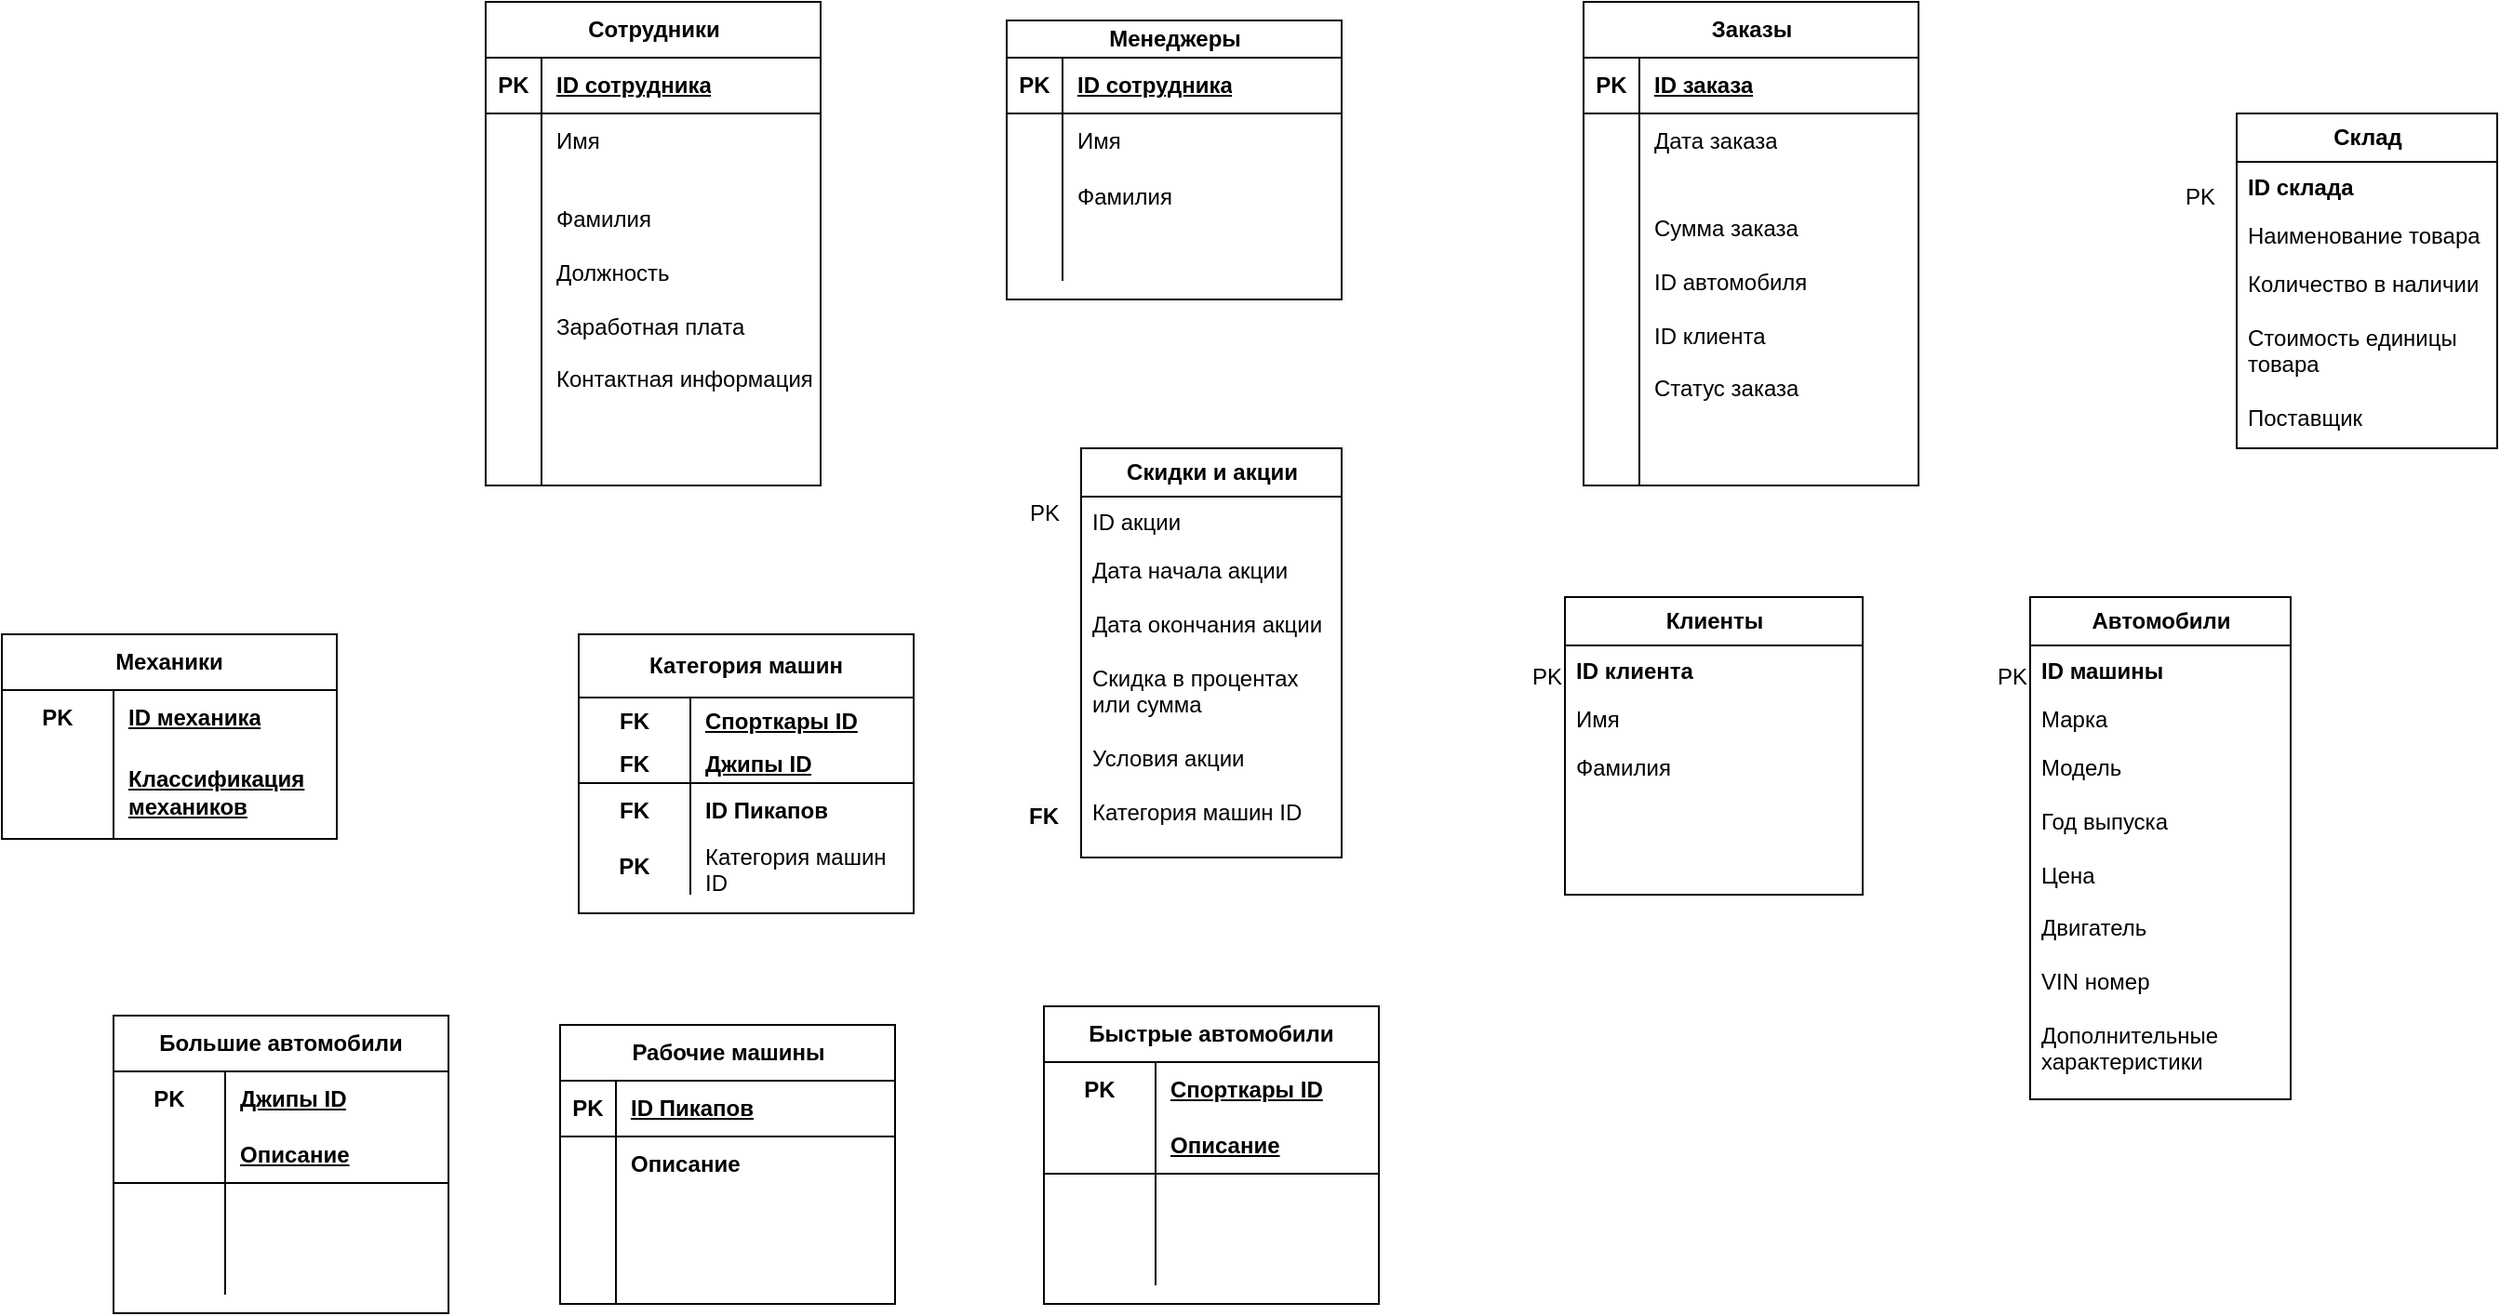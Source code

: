<mxfile version="22.0.4" type="device">
  <diagram id="C5RBs43oDa-KdzZeNtuy" name="Page-1">
    <mxGraphModel dx="1380" dy="-420" grid="1" gridSize="10" guides="1" tooltips="1" connect="1" arrows="1" fold="1" page="1" pageScale="1" pageWidth="827" pageHeight="1169" math="0" shadow="0">
      <root>
        <mxCell id="WIyWlLk6GJQsqaUBKTNV-0" />
        <mxCell id="WIyWlLk6GJQsqaUBKTNV-1" parent="WIyWlLk6GJQsqaUBKTNV-0" />
        <mxCell id="BYSE33wiq7_DRpePhPyT-95" value="&lt;b&gt;Автомобили&lt;/b&gt;" style="swimlane;fontStyle=0;childLayout=stackLayout;horizontal=1;startSize=26;fillColor=none;horizontalStack=0;resizeParent=1;resizeParentMax=0;resizeLast=0;collapsible=1;marginBottom=0;html=1;" parent="WIyWlLk6GJQsqaUBKTNV-1" vertex="1">
          <mxGeometry x="1130" y="1650" width="140" height="270" as="geometry" />
        </mxCell>
        <mxCell id="BYSE33wiq7_DRpePhPyT-96" value="&lt;b&gt;ID машины&lt;/b&gt;" style="text;strokeColor=none;fillColor=none;align=left;verticalAlign=top;spacingLeft=4;spacingRight=4;overflow=hidden;rotatable=0;points=[[0,0.5],[1,0.5]];portConstraint=eastwest;whiteSpace=wrap;html=1;" parent="BYSE33wiq7_DRpePhPyT-95" vertex="1">
          <mxGeometry y="26" width="140" height="26" as="geometry" />
        </mxCell>
        <mxCell id="BYSE33wiq7_DRpePhPyT-97" value="Марка" style="text;strokeColor=none;fillColor=none;align=left;verticalAlign=top;spacingLeft=4;spacingRight=4;overflow=hidden;rotatable=0;points=[[0,0.5],[1,0.5]];portConstraint=eastwest;whiteSpace=wrap;html=1;" parent="BYSE33wiq7_DRpePhPyT-95" vertex="1">
          <mxGeometry y="52" width="140" height="26" as="geometry" />
        </mxCell>
        <mxCell id="BYSE33wiq7_DRpePhPyT-98" value="Модель&lt;br&gt;&lt;br&gt;Год выпуска&lt;br&gt;&lt;br&gt;Цена&lt;br&gt;&lt;br&gt;Двигатель&lt;br&gt;&lt;br&gt;VIN номер&lt;br&gt;&lt;br&gt;Дополнительные характеристики" style="text;strokeColor=none;fillColor=none;align=left;verticalAlign=top;spacingLeft=4;spacingRight=4;overflow=hidden;rotatable=0;points=[[0,0.5],[1,0.5]];portConstraint=eastwest;whiteSpace=wrap;html=1;" parent="BYSE33wiq7_DRpePhPyT-95" vertex="1">
          <mxGeometry y="78" width="140" height="192" as="geometry" />
        </mxCell>
        <mxCell id="BYSE33wiq7_DRpePhPyT-111" value="&lt;b&gt;Клиенты&lt;/b&gt;" style="swimlane;fontStyle=0;childLayout=stackLayout;horizontal=1;startSize=26;fillColor=none;horizontalStack=0;resizeParent=1;resizeParentMax=0;resizeLast=0;collapsible=1;marginBottom=0;html=1;" parent="WIyWlLk6GJQsqaUBKTNV-1" vertex="1">
          <mxGeometry x="880" y="1650" width="160" height="160" as="geometry" />
        </mxCell>
        <mxCell id="BYSE33wiq7_DRpePhPyT-112" value="&lt;b&gt;ID клиента&lt;/b&gt;" style="text;strokeColor=none;fillColor=none;align=left;verticalAlign=top;spacingLeft=4;spacingRight=4;overflow=hidden;rotatable=0;points=[[0,0.5],[1,0.5]];portConstraint=eastwest;whiteSpace=wrap;html=1;" parent="BYSE33wiq7_DRpePhPyT-111" vertex="1">
          <mxGeometry y="26" width="160" height="26" as="geometry" />
        </mxCell>
        <mxCell id="BYSE33wiq7_DRpePhPyT-113" value="Имя" style="text;strokeColor=none;fillColor=none;align=left;verticalAlign=top;spacingLeft=4;spacingRight=4;overflow=hidden;rotatable=0;points=[[0,0.5],[1,0.5]];portConstraint=eastwest;whiteSpace=wrap;html=1;" parent="BYSE33wiq7_DRpePhPyT-111" vertex="1">
          <mxGeometry y="52" width="160" height="26" as="geometry" />
        </mxCell>
        <mxCell id="BYSE33wiq7_DRpePhPyT-114" value="Фамилия&lt;br&gt;&lt;br&gt;&lt;br&gt;&lt;br&gt;" style="text;strokeColor=none;fillColor=none;align=left;verticalAlign=top;spacingLeft=4;spacingRight=4;overflow=hidden;rotatable=0;points=[[0,0.5],[1,0.5]];portConstraint=eastwest;whiteSpace=wrap;html=1;" parent="BYSE33wiq7_DRpePhPyT-111" vertex="1">
          <mxGeometry y="78" width="160" height="82" as="geometry" />
        </mxCell>
        <mxCell id="BYSE33wiq7_DRpePhPyT-124" value="&lt;b&gt;Склад&lt;/b&gt;" style="swimlane;fontStyle=0;childLayout=stackLayout;horizontal=1;startSize=26;fillColor=none;horizontalStack=0;resizeParent=1;resizeParentMax=0;resizeLast=0;collapsible=1;marginBottom=0;html=1;" parent="WIyWlLk6GJQsqaUBKTNV-1" vertex="1">
          <mxGeometry x="1241" y="1390" width="140" height="180" as="geometry" />
        </mxCell>
        <mxCell id="BYSE33wiq7_DRpePhPyT-125" value="&lt;b&gt;ID cклада&lt;/b&gt;" style="text;strokeColor=none;fillColor=none;align=left;verticalAlign=top;spacingLeft=4;spacingRight=4;overflow=hidden;rotatable=0;points=[[0,0.5],[1,0.5]];portConstraint=eastwest;whiteSpace=wrap;html=1;" parent="BYSE33wiq7_DRpePhPyT-124" vertex="1">
          <mxGeometry y="26" width="140" height="26" as="geometry" />
        </mxCell>
        <mxCell id="BYSE33wiq7_DRpePhPyT-126" value="Наименование товара" style="text;strokeColor=none;fillColor=none;align=left;verticalAlign=top;spacingLeft=4;spacingRight=4;overflow=hidden;rotatable=0;points=[[0,0.5],[1,0.5]];portConstraint=eastwest;whiteSpace=wrap;html=1;" parent="BYSE33wiq7_DRpePhPyT-124" vertex="1">
          <mxGeometry y="52" width="140" height="26" as="geometry" />
        </mxCell>
        <mxCell id="BYSE33wiq7_DRpePhPyT-127" value="Количество в наличии&lt;br&gt;&lt;br&gt;Стоимость единицы товара&lt;br&gt;&lt;br&gt;Поставщик" style="text;strokeColor=none;fillColor=none;align=left;verticalAlign=top;spacingLeft=4;spacingRight=4;overflow=hidden;rotatable=0;points=[[0,0.5],[1,0.5]];portConstraint=eastwest;whiteSpace=wrap;html=1;" parent="BYSE33wiq7_DRpePhPyT-124" vertex="1">
          <mxGeometry y="78" width="140" height="102" as="geometry" />
        </mxCell>
        <mxCell id="BYSE33wiq7_DRpePhPyT-128" value="&lt;b&gt;Скидки и акции&lt;/b&gt;" style="swimlane;fontStyle=0;childLayout=stackLayout;horizontal=1;startSize=26;fillColor=none;horizontalStack=0;resizeParent=1;resizeParentMax=0;resizeLast=0;collapsible=1;marginBottom=0;html=1;" parent="WIyWlLk6GJQsqaUBKTNV-1" vertex="1">
          <mxGeometry x="620" y="1570" width="140" height="220" as="geometry" />
        </mxCell>
        <mxCell id="BYSE33wiq7_DRpePhPyT-129" value="ID акции" style="text;strokeColor=none;fillColor=none;align=left;verticalAlign=top;spacingLeft=4;spacingRight=4;overflow=hidden;rotatable=0;points=[[0,0.5],[1,0.5]];portConstraint=eastwest;whiteSpace=wrap;html=1;" parent="BYSE33wiq7_DRpePhPyT-128" vertex="1">
          <mxGeometry y="26" width="140" height="26" as="geometry" />
        </mxCell>
        <mxCell id="BYSE33wiq7_DRpePhPyT-131" value="Дата начала акции&lt;br&gt;&lt;br&gt;Дата окончания акции&lt;br&gt;&lt;br&gt;Скидка в процентах или сумма&lt;br&gt;&lt;br&gt;Условия акции&lt;br&gt;&lt;br&gt;Категория машин ID" style="text;strokeColor=none;fillColor=none;align=left;verticalAlign=top;spacingLeft=4;spacingRight=4;overflow=hidden;rotatable=0;points=[[0,0.5],[1,0.5]];portConstraint=eastwest;whiteSpace=wrap;html=1;" parent="BYSE33wiq7_DRpePhPyT-128" vertex="1">
          <mxGeometry y="52" width="140" height="168" as="geometry" />
        </mxCell>
        <mxCell id="jDbATsuxwGTBWbk3-yH0-63" value="Сотрудники" style="shape=table;startSize=30;container=1;collapsible=1;childLayout=tableLayout;fixedRows=1;rowLines=0;fontStyle=1;align=center;resizeLast=1;html=1;" vertex="1" parent="WIyWlLk6GJQsqaUBKTNV-1">
          <mxGeometry x="300" y="1330" width="180" height="260" as="geometry" />
        </mxCell>
        <mxCell id="jDbATsuxwGTBWbk3-yH0-64" value="" style="shape=tableRow;horizontal=0;startSize=0;swimlaneHead=0;swimlaneBody=0;fillColor=none;collapsible=0;dropTarget=0;points=[[0,0.5],[1,0.5]];portConstraint=eastwest;top=0;left=0;right=0;bottom=1;" vertex="1" parent="jDbATsuxwGTBWbk3-yH0-63">
          <mxGeometry y="30" width="180" height="30" as="geometry" />
        </mxCell>
        <mxCell id="jDbATsuxwGTBWbk3-yH0-65" value="PK" style="shape=partialRectangle;connectable=0;fillColor=none;top=0;left=0;bottom=0;right=0;fontStyle=1;overflow=hidden;whiteSpace=wrap;html=1;" vertex="1" parent="jDbATsuxwGTBWbk3-yH0-64">
          <mxGeometry width="30" height="30" as="geometry">
            <mxRectangle width="30" height="30" as="alternateBounds" />
          </mxGeometry>
        </mxCell>
        <mxCell id="jDbATsuxwGTBWbk3-yH0-66" value="ID сотрудника" style="shape=partialRectangle;connectable=0;fillColor=none;top=0;left=0;bottom=0;right=0;align=left;spacingLeft=6;fontStyle=5;overflow=hidden;whiteSpace=wrap;html=1;" vertex="1" parent="jDbATsuxwGTBWbk3-yH0-64">
          <mxGeometry x="30" width="150" height="30" as="geometry">
            <mxRectangle width="150" height="30" as="alternateBounds" />
          </mxGeometry>
        </mxCell>
        <mxCell id="jDbATsuxwGTBWbk3-yH0-67" value="" style="shape=tableRow;horizontal=0;startSize=0;swimlaneHead=0;swimlaneBody=0;fillColor=none;collapsible=0;dropTarget=0;points=[[0,0.5],[1,0.5]];portConstraint=eastwest;top=0;left=0;right=0;bottom=0;" vertex="1" parent="jDbATsuxwGTBWbk3-yH0-63">
          <mxGeometry y="60" width="180" height="30" as="geometry" />
        </mxCell>
        <mxCell id="jDbATsuxwGTBWbk3-yH0-68" value="" style="shape=partialRectangle;connectable=0;fillColor=none;top=0;left=0;bottom=0;right=0;editable=1;overflow=hidden;whiteSpace=wrap;html=1;" vertex="1" parent="jDbATsuxwGTBWbk3-yH0-67">
          <mxGeometry width="30" height="30" as="geometry">
            <mxRectangle width="30" height="30" as="alternateBounds" />
          </mxGeometry>
        </mxCell>
        <mxCell id="jDbATsuxwGTBWbk3-yH0-69" value="Имя" style="shape=partialRectangle;connectable=0;fillColor=none;top=0;left=0;bottom=0;right=0;align=left;spacingLeft=6;overflow=hidden;whiteSpace=wrap;html=1;" vertex="1" parent="jDbATsuxwGTBWbk3-yH0-67">
          <mxGeometry x="30" width="150" height="30" as="geometry">
            <mxRectangle width="150" height="30" as="alternateBounds" />
          </mxGeometry>
        </mxCell>
        <mxCell id="jDbATsuxwGTBWbk3-yH0-70" value="" style="shape=tableRow;horizontal=0;startSize=0;swimlaneHead=0;swimlaneBody=0;fillColor=none;collapsible=0;dropTarget=0;points=[[0,0.5],[1,0.5]];portConstraint=eastwest;top=0;left=0;right=0;bottom=0;" vertex="1" parent="jDbATsuxwGTBWbk3-yH0-63">
          <mxGeometry y="90" width="180" height="140" as="geometry" />
        </mxCell>
        <mxCell id="jDbATsuxwGTBWbk3-yH0-71" value="" style="shape=partialRectangle;connectable=0;fillColor=none;top=0;left=0;bottom=0;right=0;editable=1;overflow=hidden;whiteSpace=wrap;html=1;" vertex="1" parent="jDbATsuxwGTBWbk3-yH0-70">
          <mxGeometry width="30" height="140" as="geometry">
            <mxRectangle width="30" height="140" as="alternateBounds" />
          </mxGeometry>
        </mxCell>
        <mxCell id="jDbATsuxwGTBWbk3-yH0-72" value="Фамилия&lt;br style=&quot;border-color: var(--border-color);&quot;&gt;&lt;br style=&quot;border-color: var(--border-color);&quot;&gt;Должность&lt;br style=&quot;border-color: var(--border-color);&quot;&gt;&lt;br style=&quot;border-color: var(--border-color);&quot;&gt;Заработная плата&lt;br style=&quot;border-color: var(--border-color);&quot;&gt;&lt;br style=&quot;border-color: var(--border-color);&quot;&gt;Контактная информация" style="shape=partialRectangle;connectable=0;fillColor=none;top=0;left=0;bottom=0;right=0;align=left;spacingLeft=6;overflow=hidden;whiteSpace=wrap;html=1;" vertex="1" parent="jDbATsuxwGTBWbk3-yH0-70">
          <mxGeometry x="30" width="150" height="140" as="geometry">
            <mxRectangle width="150" height="140" as="alternateBounds" />
          </mxGeometry>
        </mxCell>
        <mxCell id="jDbATsuxwGTBWbk3-yH0-73" value="" style="shape=tableRow;horizontal=0;startSize=0;swimlaneHead=0;swimlaneBody=0;fillColor=none;collapsible=0;dropTarget=0;points=[[0,0.5],[1,0.5]];portConstraint=eastwest;top=0;left=0;right=0;bottom=0;" vertex="1" parent="jDbATsuxwGTBWbk3-yH0-63">
          <mxGeometry y="230" width="180" height="30" as="geometry" />
        </mxCell>
        <mxCell id="jDbATsuxwGTBWbk3-yH0-74" value="" style="shape=partialRectangle;connectable=0;fillColor=none;top=0;left=0;bottom=0;right=0;editable=1;overflow=hidden;whiteSpace=wrap;html=1;" vertex="1" parent="jDbATsuxwGTBWbk3-yH0-73">
          <mxGeometry width="30" height="30" as="geometry">
            <mxRectangle width="30" height="30" as="alternateBounds" />
          </mxGeometry>
        </mxCell>
        <mxCell id="jDbATsuxwGTBWbk3-yH0-75" value="" style="shape=partialRectangle;connectable=0;fillColor=none;top=0;left=0;bottom=0;right=0;align=left;spacingLeft=6;overflow=hidden;whiteSpace=wrap;html=1;" vertex="1" parent="jDbATsuxwGTBWbk3-yH0-73">
          <mxGeometry x="30" width="150" height="30" as="geometry">
            <mxRectangle width="150" height="30" as="alternateBounds" />
          </mxGeometry>
        </mxCell>
        <mxCell id="jDbATsuxwGTBWbk3-yH0-76" value="Рабочие машины" style="shape=table;startSize=30;container=1;collapsible=1;childLayout=tableLayout;fixedRows=1;rowLines=0;fontStyle=1;align=center;resizeLast=1;html=1;" vertex="1" parent="WIyWlLk6GJQsqaUBKTNV-1">
          <mxGeometry x="340" y="1880" width="180" height="150" as="geometry" />
        </mxCell>
        <mxCell id="jDbATsuxwGTBWbk3-yH0-77" value="" style="shape=tableRow;horizontal=0;startSize=0;swimlaneHead=0;swimlaneBody=0;fillColor=none;collapsible=0;dropTarget=0;points=[[0,0.5],[1,0.5]];portConstraint=eastwest;top=0;left=0;right=0;bottom=1;" vertex="1" parent="jDbATsuxwGTBWbk3-yH0-76">
          <mxGeometry y="30" width="180" height="30" as="geometry" />
        </mxCell>
        <mxCell id="jDbATsuxwGTBWbk3-yH0-78" value="PK" style="shape=partialRectangle;connectable=0;fillColor=none;top=0;left=0;bottom=0;right=0;fontStyle=1;overflow=hidden;whiteSpace=wrap;html=1;" vertex="1" parent="jDbATsuxwGTBWbk3-yH0-77">
          <mxGeometry width="30" height="30" as="geometry">
            <mxRectangle width="30" height="30" as="alternateBounds" />
          </mxGeometry>
        </mxCell>
        <mxCell id="jDbATsuxwGTBWbk3-yH0-79" value="ID Пикапов" style="shape=partialRectangle;connectable=0;fillColor=none;top=0;left=0;bottom=0;right=0;align=left;spacingLeft=6;fontStyle=5;overflow=hidden;whiteSpace=wrap;html=1;" vertex="1" parent="jDbATsuxwGTBWbk3-yH0-77">
          <mxGeometry x="30" width="150" height="30" as="geometry">
            <mxRectangle width="150" height="30" as="alternateBounds" />
          </mxGeometry>
        </mxCell>
        <mxCell id="jDbATsuxwGTBWbk3-yH0-80" value="" style="shape=tableRow;horizontal=0;startSize=0;swimlaneHead=0;swimlaneBody=0;fillColor=none;collapsible=0;dropTarget=0;points=[[0,0.5],[1,0.5]];portConstraint=eastwest;top=0;left=0;right=0;bottom=0;" vertex="1" parent="jDbATsuxwGTBWbk3-yH0-76">
          <mxGeometry y="60" width="180" height="30" as="geometry" />
        </mxCell>
        <mxCell id="jDbATsuxwGTBWbk3-yH0-81" value="" style="shape=partialRectangle;connectable=0;fillColor=none;top=0;left=0;bottom=0;right=0;editable=1;overflow=hidden;whiteSpace=wrap;html=1;" vertex="1" parent="jDbATsuxwGTBWbk3-yH0-80">
          <mxGeometry width="30" height="30" as="geometry">
            <mxRectangle width="30" height="30" as="alternateBounds" />
          </mxGeometry>
        </mxCell>
        <mxCell id="jDbATsuxwGTBWbk3-yH0-82" value="&lt;b&gt;Описание&lt;/b&gt;" style="shape=partialRectangle;connectable=0;fillColor=none;top=0;left=0;bottom=0;right=0;align=left;spacingLeft=6;overflow=hidden;whiteSpace=wrap;html=1;" vertex="1" parent="jDbATsuxwGTBWbk3-yH0-80">
          <mxGeometry x="30" width="150" height="30" as="geometry">
            <mxRectangle width="150" height="30" as="alternateBounds" />
          </mxGeometry>
        </mxCell>
        <mxCell id="jDbATsuxwGTBWbk3-yH0-83" value="" style="shape=tableRow;horizontal=0;startSize=0;swimlaneHead=0;swimlaneBody=0;fillColor=none;collapsible=0;dropTarget=0;points=[[0,0.5],[1,0.5]];portConstraint=eastwest;top=0;left=0;right=0;bottom=0;" vertex="1" parent="jDbATsuxwGTBWbk3-yH0-76">
          <mxGeometry y="90" width="180" height="30" as="geometry" />
        </mxCell>
        <mxCell id="jDbATsuxwGTBWbk3-yH0-84" value="" style="shape=partialRectangle;connectable=0;fillColor=none;top=0;left=0;bottom=0;right=0;editable=1;overflow=hidden;whiteSpace=wrap;html=1;" vertex="1" parent="jDbATsuxwGTBWbk3-yH0-83">
          <mxGeometry width="30" height="30" as="geometry">
            <mxRectangle width="30" height="30" as="alternateBounds" />
          </mxGeometry>
        </mxCell>
        <mxCell id="jDbATsuxwGTBWbk3-yH0-85" value="" style="shape=partialRectangle;connectable=0;fillColor=none;top=0;left=0;bottom=0;right=0;align=left;spacingLeft=6;overflow=hidden;whiteSpace=wrap;html=1;" vertex="1" parent="jDbATsuxwGTBWbk3-yH0-83">
          <mxGeometry x="30" width="150" height="30" as="geometry">
            <mxRectangle width="150" height="30" as="alternateBounds" />
          </mxGeometry>
        </mxCell>
        <mxCell id="jDbATsuxwGTBWbk3-yH0-86" value="" style="shape=tableRow;horizontal=0;startSize=0;swimlaneHead=0;swimlaneBody=0;fillColor=none;collapsible=0;dropTarget=0;points=[[0,0.5],[1,0.5]];portConstraint=eastwest;top=0;left=0;right=0;bottom=0;" vertex="1" parent="jDbATsuxwGTBWbk3-yH0-76">
          <mxGeometry y="120" width="180" height="30" as="geometry" />
        </mxCell>
        <mxCell id="jDbATsuxwGTBWbk3-yH0-87" value="" style="shape=partialRectangle;connectable=0;fillColor=none;top=0;left=0;bottom=0;right=0;editable=1;overflow=hidden;whiteSpace=wrap;html=1;" vertex="1" parent="jDbATsuxwGTBWbk3-yH0-86">
          <mxGeometry width="30" height="30" as="geometry">
            <mxRectangle width="30" height="30" as="alternateBounds" />
          </mxGeometry>
        </mxCell>
        <mxCell id="jDbATsuxwGTBWbk3-yH0-88" value="" style="shape=partialRectangle;connectable=0;fillColor=none;top=0;left=0;bottom=0;right=0;align=left;spacingLeft=6;overflow=hidden;whiteSpace=wrap;html=1;" vertex="1" parent="jDbATsuxwGTBWbk3-yH0-86">
          <mxGeometry x="30" width="150" height="30" as="geometry">
            <mxRectangle width="150" height="30" as="alternateBounds" />
          </mxGeometry>
        </mxCell>
        <mxCell id="jDbATsuxwGTBWbk3-yH0-89" value="Категория машин" style="shape=table;startSize=34;container=1;collapsible=1;childLayout=tableLayout;fixedRows=1;rowLines=0;fontStyle=1;align=center;resizeLast=1;html=1;whiteSpace=wrap;" vertex="1" parent="WIyWlLk6GJQsqaUBKTNV-1">
          <mxGeometry x="350" y="1670" width="180" height="150" as="geometry" />
        </mxCell>
        <mxCell id="jDbATsuxwGTBWbk3-yH0-90" value="" style="shape=tableRow;horizontal=0;startSize=0;swimlaneHead=0;swimlaneBody=0;fillColor=none;collapsible=0;dropTarget=0;points=[[0,0.5],[1,0.5]];portConstraint=eastwest;top=0;left=0;right=0;bottom=0;html=1;" vertex="1" parent="jDbATsuxwGTBWbk3-yH0-89">
          <mxGeometry y="34" width="180" height="26" as="geometry" />
        </mxCell>
        <mxCell id="jDbATsuxwGTBWbk3-yH0-91" value="FK" style="shape=partialRectangle;connectable=0;fillColor=none;top=0;left=0;bottom=0;right=0;fontStyle=1;overflow=hidden;html=1;whiteSpace=wrap;" vertex="1" parent="jDbATsuxwGTBWbk3-yH0-90">
          <mxGeometry width="60" height="26" as="geometry">
            <mxRectangle width="60" height="26" as="alternateBounds" />
          </mxGeometry>
        </mxCell>
        <mxCell id="jDbATsuxwGTBWbk3-yH0-92" value="Спорткары ID" style="shape=partialRectangle;connectable=0;fillColor=none;top=0;left=0;bottom=0;right=0;align=left;spacingLeft=6;fontStyle=5;overflow=hidden;html=1;whiteSpace=wrap;" vertex="1" parent="jDbATsuxwGTBWbk3-yH0-90">
          <mxGeometry x="60" width="120" height="26" as="geometry">
            <mxRectangle width="120" height="26" as="alternateBounds" />
          </mxGeometry>
        </mxCell>
        <mxCell id="jDbATsuxwGTBWbk3-yH0-93" value="" style="shape=tableRow;horizontal=0;startSize=0;swimlaneHead=0;swimlaneBody=0;fillColor=none;collapsible=0;dropTarget=0;points=[[0,0.5],[1,0.5]];portConstraint=eastwest;top=0;left=0;right=0;bottom=1;html=1;" vertex="1" parent="jDbATsuxwGTBWbk3-yH0-89">
          <mxGeometry y="60" width="180" height="20" as="geometry" />
        </mxCell>
        <mxCell id="jDbATsuxwGTBWbk3-yH0-94" value="FK" style="shape=partialRectangle;connectable=0;fillColor=none;top=0;left=0;bottom=0;right=0;fontStyle=1;overflow=hidden;html=1;whiteSpace=wrap;" vertex="1" parent="jDbATsuxwGTBWbk3-yH0-93">
          <mxGeometry width="60" height="20" as="geometry">
            <mxRectangle width="60" height="20" as="alternateBounds" />
          </mxGeometry>
        </mxCell>
        <mxCell id="jDbATsuxwGTBWbk3-yH0-95" value="Джипы ID" style="shape=partialRectangle;connectable=0;fillColor=none;top=0;left=0;bottom=0;right=0;align=left;spacingLeft=6;fontStyle=5;overflow=hidden;html=1;whiteSpace=wrap;" vertex="1" parent="jDbATsuxwGTBWbk3-yH0-93">
          <mxGeometry x="60" width="120" height="20" as="geometry">
            <mxRectangle width="120" height="20" as="alternateBounds" />
          </mxGeometry>
        </mxCell>
        <mxCell id="jDbATsuxwGTBWbk3-yH0-96" value="" style="shape=tableRow;horizontal=0;startSize=0;swimlaneHead=0;swimlaneBody=0;fillColor=none;collapsible=0;dropTarget=0;points=[[0,0.5],[1,0.5]];portConstraint=eastwest;top=0;left=0;right=0;bottom=0;html=1;" vertex="1" parent="jDbATsuxwGTBWbk3-yH0-89">
          <mxGeometry y="80" width="180" height="30" as="geometry" />
        </mxCell>
        <mxCell id="jDbATsuxwGTBWbk3-yH0-97" value="&lt;b&gt;FK&lt;/b&gt;" style="shape=partialRectangle;connectable=0;fillColor=none;top=0;left=0;bottom=0;right=0;editable=1;overflow=hidden;html=1;whiteSpace=wrap;" vertex="1" parent="jDbATsuxwGTBWbk3-yH0-96">
          <mxGeometry width="60" height="30" as="geometry">
            <mxRectangle width="60" height="30" as="alternateBounds" />
          </mxGeometry>
        </mxCell>
        <mxCell id="jDbATsuxwGTBWbk3-yH0-98" value="&lt;b&gt;ID Пикапов&lt;/b&gt;" style="shape=partialRectangle;connectable=0;fillColor=none;top=0;left=0;bottom=0;right=0;align=left;spacingLeft=6;overflow=hidden;html=1;whiteSpace=wrap;" vertex="1" parent="jDbATsuxwGTBWbk3-yH0-96">
          <mxGeometry x="60" width="120" height="30" as="geometry">
            <mxRectangle width="120" height="30" as="alternateBounds" />
          </mxGeometry>
        </mxCell>
        <mxCell id="jDbATsuxwGTBWbk3-yH0-99" value="" style="shape=tableRow;horizontal=0;startSize=0;swimlaneHead=0;swimlaneBody=0;fillColor=none;collapsible=0;dropTarget=0;points=[[0,0.5],[1,0.5]];portConstraint=eastwest;top=0;left=0;right=0;bottom=0;html=1;" vertex="1" parent="jDbATsuxwGTBWbk3-yH0-89">
          <mxGeometry y="110" width="180" height="30" as="geometry" />
        </mxCell>
        <mxCell id="jDbATsuxwGTBWbk3-yH0-100" value="&lt;b&gt;PK&lt;/b&gt;" style="shape=partialRectangle;connectable=0;fillColor=none;top=0;left=0;bottom=0;right=0;editable=1;overflow=hidden;html=1;whiteSpace=wrap;" vertex="1" parent="jDbATsuxwGTBWbk3-yH0-99">
          <mxGeometry width="60" height="30" as="geometry">
            <mxRectangle width="60" height="30" as="alternateBounds" />
          </mxGeometry>
        </mxCell>
        <mxCell id="jDbATsuxwGTBWbk3-yH0-101" value="Категория машин ID" style="shape=partialRectangle;connectable=0;fillColor=none;top=0;left=0;bottom=0;right=0;align=left;spacingLeft=6;overflow=hidden;html=1;whiteSpace=wrap;" vertex="1" parent="jDbATsuxwGTBWbk3-yH0-99">
          <mxGeometry x="60" width="120" height="30" as="geometry">
            <mxRectangle width="120" height="30" as="alternateBounds" />
          </mxGeometry>
        </mxCell>
        <mxCell id="jDbATsuxwGTBWbk3-yH0-102" value="Механики" style="shape=table;startSize=30;container=1;collapsible=1;childLayout=tableLayout;fixedRows=1;rowLines=0;fontStyle=1;align=center;resizeLast=1;html=1;whiteSpace=wrap;" vertex="1" parent="WIyWlLk6GJQsqaUBKTNV-1">
          <mxGeometry x="40" y="1670" width="180" height="110" as="geometry" />
        </mxCell>
        <mxCell id="jDbATsuxwGTBWbk3-yH0-103" value="" style="shape=tableRow;horizontal=0;startSize=0;swimlaneHead=0;swimlaneBody=0;fillColor=none;collapsible=0;dropTarget=0;points=[[0,0.5],[1,0.5]];portConstraint=eastwest;top=0;left=0;right=0;bottom=0;html=1;" vertex="1" parent="jDbATsuxwGTBWbk3-yH0-102">
          <mxGeometry y="30" width="180" height="30" as="geometry" />
        </mxCell>
        <mxCell id="jDbATsuxwGTBWbk3-yH0-104" value="PK" style="shape=partialRectangle;connectable=0;fillColor=none;top=0;left=0;bottom=0;right=0;fontStyle=1;overflow=hidden;html=1;whiteSpace=wrap;" vertex="1" parent="jDbATsuxwGTBWbk3-yH0-103">
          <mxGeometry width="60" height="30" as="geometry">
            <mxRectangle width="60" height="30" as="alternateBounds" />
          </mxGeometry>
        </mxCell>
        <mxCell id="jDbATsuxwGTBWbk3-yH0-105" value="ID механика" style="shape=partialRectangle;connectable=0;fillColor=none;top=0;left=0;bottom=0;right=0;align=left;spacingLeft=6;fontStyle=5;overflow=hidden;html=1;whiteSpace=wrap;" vertex="1" parent="jDbATsuxwGTBWbk3-yH0-103">
          <mxGeometry x="60" width="120" height="30" as="geometry">
            <mxRectangle width="120" height="30" as="alternateBounds" />
          </mxGeometry>
        </mxCell>
        <mxCell id="jDbATsuxwGTBWbk3-yH0-106" value="" style="shape=tableRow;horizontal=0;startSize=0;swimlaneHead=0;swimlaneBody=0;fillColor=none;collapsible=0;dropTarget=0;points=[[0,0.5],[1,0.5]];portConstraint=eastwest;top=0;left=0;right=0;bottom=1;html=1;" vertex="1" parent="jDbATsuxwGTBWbk3-yH0-102">
          <mxGeometry y="60" width="180" height="50" as="geometry" />
        </mxCell>
        <mxCell id="jDbATsuxwGTBWbk3-yH0-107" value="" style="shape=partialRectangle;connectable=0;fillColor=none;top=0;left=0;bottom=0;right=0;fontStyle=1;overflow=hidden;html=1;whiteSpace=wrap;" vertex="1" parent="jDbATsuxwGTBWbk3-yH0-106">
          <mxGeometry width="60" height="50" as="geometry">
            <mxRectangle width="60" height="50" as="alternateBounds" />
          </mxGeometry>
        </mxCell>
        <mxCell id="jDbATsuxwGTBWbk3-yH0-108" value="Классификация механиков" style="shape=partialRectangle;connectable=0;fillColor=none;top=0;left=0;bottom=0;right=0;align=left;spacingLeft=6;fontStyle=5;overflow=hidden;html=1;whiteSpace=wrap;" vertex="1" parent="jDbATsuxwGTBWbk3-yH0-106">
          <mxGeometry x="60" width="120" height="50" as="geometry">
            <mxRectangle width="120" height="50" as="alternateBounds" />
          </mxGeometry>
        </mxCell>
        <mxCell id="jDbATsuxwGTBWbk3-yH0-115" value="Быстрые автомобили" style="shape=table;startSize=30;container=1;collapsible=1;childLayout=tableLayout;fixedRows=1;rowLines=0;fontStyle=1;align=center;resizeLast=1;html=1;whiteSpace=wrap;" vertex="1" parent="WIyWlLk6GJQsqaUBKTNV-1">
          <mxGeometry x="600" y="1870" width="180" height="160" as="geometry" />
        </mxCell>
        <mxCell id="jDbATsuxwGTBWbk3-yH0-116" value="" style="shape=tableRow;horizontal=0;startSize=0;swimlaneHead=0;swimlaneBody=0;fillColor=none;collapsible=0;dropTarget=0;points=[[0,0.5],[1,0.5]];portConstraint=eastwest;top=0;left=0;right=0;bottom=0;html=1;" vertex="1" parent="jDbATsuxwGTBWbk3-yH0-115">
          <mxGeometry y="30" width="180" height="30" as="geometry" />
        </mxCell>
        <mxCell id="jDbATsuxwGTBWbk3-yH0-117" value="PK" style="shape=partialRectangle;connectable=0;fillColor=none;top=0;left=0;bottom=0;right=0;fontStyle=1;overflow=hidden;html=1;whiteSpace=wrap;" vertex="1" parent="jDbATsuxwGTBWbk3-yH0-116">
          <mxGeometry width="60" height="30" as="geometry">
            <mxRectangle width="60" height="30" as="alternateBounds" />
          </mxGeometry>
        </mxCell>
        <mxCell id="jDbATsuxwGTBWbk3-yH0-118" value="Спорткары ID" style="shape=partialRectangle;connectable=0;fillColor=none;top=0;left=0;bottom=0;right=0;align=left;spacingLeft=6;fontStyle=5;overflow=hidden;html=1;whiteSpace=wrap;" vertex="1" parent="jDbATsuxwGTBWbk3-yH0-116">
          <mxGeometry x="60" width="120" height="30" as="geometry">
            <mxRectangle width="120" height="30" as="alternateBounds" />
          </mxGeometry>
        </mxCell>
        <mxCell id="jDbATsuxwGTBWbk3-yH0-119" value="" style="shape=tableRow;horizontal=0;startSize=0;swimlaneHead=0;swimlaneBody=0;fillColor=none;collapsible=0;dropTarget=0;points=[[0,0.5],[1,0.5]];portConstraint=eastwest;top=0;left=0;right=0;bottom=1;html=1;" vertex="1" parent="jDbATsuxwGTBWbk3-yH0-115">
          <mxGeometry y="60" width="180" height="30" as="geometry" />
        </mxCell>
        <mxCell id="jDbATsuxwGTBWbk3-yH0-120" value="" style="shape=partialRectangle;connectable=0;fillColor=none;top=0;left=0;bottom=0;right=0;fontStyle=1;overflow=hidden;html=1;whiteSpace=wrap;" vertex="1" parent="jDbATsuxwGTBWbk3-yH0-119">
          <mxGeometry width="60" height="30" as="geometry">
            <mxRectangle width="60" height="30" as="alternateBounds" />
          </mxGeometry>
        </mxCell>
        <mxCell id="jDbATsuxwGTBWbk3-yH0-121" value="Описание" style="shape=partialRectangle;connectable=0;fillColor=none;top=0;left=0;bottom=0;right=0;align=left;spacingLeft=6;fontStyle=5;overflow=hidden;html=1;whiteSpace=wrap;" vertex="1" parent="jDbATsuxwGTBWbk3-yH0-119">
          <mxGeometry x="60" width="120" height="30" as="geometry">
            <mxRectangle width="120" height="30" as="alternateBounds" />
          </mxGeometry>
        </mxCell>
        <mxCell id="jDbATsuxwGTBWbk3-yH0-122" value="" style="shape=tableRow;horizontal=0;startSize=0;swimlaneHead=0;swimlaneBody=0;fillColor=none;collapsible=0;dropTarget=0;points=[[0,0.5],[1,0.5]];portConstraint=eastwest;top=0;left=0;right=0;bottom=0;html=1;" vertex="1" parent="jDbATsuxwGTBWbk3-yH0-115">
          <mxGeometry y="90" width="180" height="30" as="geometry" />
        </mxCell>
        <mxCell id="jDbATsuxwGTBWbk3-yH0-123" value="" style="shape=partialRectangle;connectable=0;fillColor=none;top=0;left=0;bottom=0;right=0;editable=1;overflow=hidden;html=1;whiteSpace=wrap;" vertex="1" parent="jDbATsuxwGTBWbk3-yH0-122">
          <mxGeometry width="60" height="30" as="geometry">
            <mxRectangle width="60" height="30" as="alternateBounds" />
          </mxGeometry>
        </mxCell>
        <mxCell id="jDbATsuxwGTBWbk3-yH0-124" value="" style="shape=partialRectangle;connectable=0;fillColor=none;top=0;left=0;bottom=0;right=0;align=left;spacingLeft=6;overflow=hidden;html=1;whiteSpace=wrap;" vertex="1" parent="jDbATsuxwGTBWbk3-yH0-122">
          <mxGeometry x="60" width="120" height="30" as="geometry">
            <mxRectangle width="120" height="30" as="alternateBounds" />
          </mxGeometry>
        </mxCell>
        <mxCell id="jDbATsuxwGTBWbk3-yH0-125" value="" style="shape=tableRow;horizontal=0;startSize=0;swimlaneHead=0;swimlaneBody=0;fillColor=none;collapsible=0;dropTarget=0;points=[[0,0.5],[1,0.5]];portConstraint=eastwest;top=0;left=0;right=0;bottom=0;html=1;" vertex="1" parent="jDbATsuxwGTBWbk3-yH0-115">
          <mxGeometry y="120" width="180" height="30" as="geometry" />
        </mxCell>
        <mxCell id="jDbATsuxwGTBWbk3-yH0-126" value="" style="shape=partialRectangle;connectable=0;fillColor=none;top=0;left=0;bottom=0;right=0;editable=1;overflow=hidden;html=1;whiteSpace=wrap;" vertex="1" parent="jDbATsuxwGTBWbk3-yH0-125">
          <mxGeometry width="60" height="30" as="geometry">
            <mxRectangle width="60" height="30" as="alternateBounds" />
          </mxGeometry>
        </mxCell>
        <mxCell id="jDbATsuxwGTBWbk3-yH0-127" value="" style="shape=partialRectangle;connectable=0;fillColor=none;top=0;left=0;bottom=0;right=0;align=left;spacingLeft=6;overflow=hidden;html=1;whiteSpace=wrap;" vertex="1" parent="jDbATsuxwGTBWbk3-yH0-125">
          <mxGeometry x="60" width="120" height="30" as="geometry">
            <mxRectangle width="120" height="30" as="alternateBounds" />
          </mxGeometry>
        </mxCell>
        <mxCell id="jDbATsuxwGTBWbk3-yH0-131" value="Большие автомобили" style="shape=table;startSize=30;container=1;collapsible=1;childLayout=tableLayout;fixedRows=1;rowLines=0;fontStyle=1;align=center;resizeLast=1;html=1;whiteSpace=wrap;" vertex="1" parent="WIyWlLk6GJQsqaUBKTNV-1">
          <mxGeometry x="100" y="1875" width="180" height="160" as="geometry" />
        </mxCell>
        <mxCell id="jDbATsuxwGTBWbk3-yH0-132" value="" style="shape=tableRow;horizontal=0;startSize=0;swimlaneHead=0;swimlaneBody=0;fillColor=none;collapsible=0;dropTarget=0;points=[[0,0.5],[1,0.5]];portConstraint=eastwest;top=0;left=0;right=0;bottom=0;html=1;" vertex="1" parent="jDbATsuxwGTBWbk3-yH0-131">
          <mxGeometry y="30" width="180" height="30" as="geometry" />
        </mxCell>
        <mxCell id="jDbATsuxwGTBWbk3-yH0-133" value="PK" style="shape=partialRectangle;connectable=0;fillColor=none;top=0;left=0;bottom=0;right=0;fontStyle=1;overflow=hidden;html=1;whiteSpace=wrap;" vertex="1" parent="jDbATsuxwGTBWbk3-yH0-132">
          <mxGeometry width="60" height="30" as="geometry">
            <mxRectangle width="60" height="30" as="alternateBounds" />
          </mxGeometry>
        </mxCell>
        <mxCell id="jDbATsuxwGTBWbk3-yH0-134" value="Джипы ID" style="shape=partialRectangle;connectable=0;fillColor=none;top=0;left=0;bottom=0;right=0;align=left;spacingLeft=6;fontStyle=5;overflow=hidden;html=1;whiteSpace=wrap;" vertex="1" parent="jDbATsuxwGTBWbk3-yH0-132">
          <mxGeometry x="60" width="120" height="30" as="geometry">
            <mxRectangle width="120" height="30" as="alternateBounds" />
          </mxGeometry>
        </mxCell>
        <mxCell id="jDbATsuxwGTBWbk3-yH0-135" value="" style="shape=tableRow;horizontal=0;startSize=0;swimlaneHead=0;swimlaneBody=0;fillColor=none;collapsible=0;dropTarget=0;points=[[0,0.5],[1,0.5]];portConstraint=eastwest;top=0;left=0;right=0;bottom=1;html=1;" vertex="1" parent="jDbATsuxwGTBWbk3-yH0-131">
          <mxGeometry y="60" width="180" height="30" as="geometry" />
        </mxCell>
        <mxCell id="jDbATsuxwGTBWbk3-yH0-136" value="" style="shape=partialRectangle;connectable=0;fillColor=none;top=0;left=0;bottom=0;right=0;fontStyle=1;overflow=hidden;html=1;whiteSpace=wrap;" vertex="1" parent="jDbATsuxwGTBWbk3-yH0-135">
          <mxGeometry width="60" height="30" as="geometry">
            <mxRectangle width="60" height="30" as="alternateBounds" />
          </mxGeometry>
        </mxCell>
        <mxCell id="jDbATsuxwGTBWbk3-yH0-137" value="Описание" style="shape=partialRectangle;connectable=0;fillColor=none;top=0;left=0;bottom=0;right=0;align=left;spacingLeft=6;fontStyle=5;overflow=hidden;html=1;whiteSpace=wrap;" vertex="1" parent="jDbATsuxwGTBWbk3-yH0-135">
          <mxGeometry x="60" width="120" height="30" as="geometry">
            <mxRectangle width="120" height="30" as="alternateBounds" />
          </mxGeometry>
        </mxCell>
        <mxCell id="jDbATsuxwGTBWbk3-yH0-138" value="" style="shape=tableRow;horizontal=0;startSize=0;swimlaneHead=0;swimlaneBody=0;fillColor=none;collapsible=0;dropTarget=0;points=[[0,0.5],[1,0.5]];portConstraint=eastwest;top=0;left=0;right=0;bottom=0;html=1;" vertex="1" parent="jDbATsuxwGTBWbk3-yH0-131">
          <mxGeometry y="90" width="180" height="30" as="geometry" />
        </mxCell>
        <mxCell id="jDbATsuxwGTBWbk3-yH0-139" value="" style="shape=partialRectangle;connectable=0;fillColor=none;top=0;left=0;bottom=0;right=0;editable=1;overflow=hidden;html=1;whiteSpace=wrap;" vertex="1" parent="jDbATsuxwGTBWbk3-yH0-138">
          <mxGeometry width="60" height="30" as="geometry">
            <mxRectangle width="60" height="30" as="alternateBounds" />
          </mxGeometry>
        </mxCell>
        <mxCell id="jDbATsuxwGTBWbk3-yH0-140" value="" style="shape=partialRectangle;connectable=0;fillColor=none;top=0;left=0;bottom=0;right=0;align=left;spacingLeft=6;overflow=hidden;html=1;whiteSpace=wrap;" vertex="1" parent="jDbATsuxwGTBWbk3-yH0-138">
          <mxGeometry x="60" width="120" height="30" as="geometry">
            <mxRectangle width="120" height="30" as="alternateBounds" />
          </mxGeometry>
        </mxCell>
        <mxCell id="jDbATsuxwGTBWbk3-yH0-141" value="" style="shape=tableRow;horizontal=0;startSize=0;swimlaneHead=0;swimlaneBody=0;fillColor=none;collapsible=0;dropTarget=0;points=[[0,0.5],[1,0.5]];portConstraint=eastwest;top=0;left=0;right=0;bottom=0;html=1;" vertex="1" parent="jDbATsuxwGTBWbk3-yH0-131">
          <mxGeometry y="120" width="180" height="30" as="geometry" />
        </mxCell>
        <mxCell id="jDbATsuxwGTBWbk3-yH0-142" value="" style="shape=partialRectangle;connectable=0;fillColor=none;top=0;left=0;bottom=0;right=0;editable=1;overflow=hidden;html=1;whiteSpace=wrap;" vertex="1" parent="jDbATsuxwGTBWbk3-yH0-141">
          <mxGeometry width="60" height="30" as="geometry">
            <mxRectangle width="60" height="30" as="alternateBounds" />
          </mxGeometry>
        </mxCell>
        <mxCell id="jDbATsuxwGTBWbk3-yH0-143" value="" style="shape=partialRectangle;connectable=0;fillColor=none;top=0;left=0;bottom=0;right=0;align=left;spacingLeft=6;overflow=hidden;html=1;whiteSpace=wrap;" vertex="1" parent="jDbATsuxwGTBWbk3-yH0-141">
          <mxGeometry x="60" width="120" height="30" as="geometry">
            <mxRectangle width="120" height="30" as="alternateBounds" />
          </mxGeometry>
        </mxCell>
        <mxCell id="jDbATsuxwGTBWbk3-yH0-144" value="Менеджеры" style="shape=table;startSize=20;container=1;collapsible=1;childLayout=tableLayout;fixedRows=1;rowLines=0;fontStyle=1;align=center;resizeLast=1;html=1;" vertex="1" parent="WIyWlLk6GJQsqaUBKTNV-1">
          <mxGeometry x="580" y="1340" width="180" height="150" as="geometry" />
        </mxCell>
        <mxCell id="jDbATsuxwGTBWbk3-yH0-145" value="" style="shape=tableRow;horizontal=0;startSize=0;swimlaneHead=0;swimlaneBody=0;fillColor=none;collapsible=0;dropTarget=0;points=[[0,0.5],[1,0.5]];portConstraint=eastwest;top=0;left=0;right=0;bottom=1;" vertex="1" parent="jDbATsuxwGTBWbk3-yH0-144">
          <mxGeometry y="20" width="180" height="30" as="geometry" />
        </mxCell>
        <mxCell id="jDbATsuxwGTBWbk3-yH0-146" value="PK" style="shape=partialRectangle;connectable=0;fillColor=none;top=0;left=0;bottom=0;right=0;fontStyle=1;overflow=hidden;whiteSpace=wrap;html=1;" vertex="1" parent="jDbATsuxwGTBWbk3-yH0-145">
          <mxGeometry width="30" height="30" as="geometry">
            <mxRectangle width="30" height="30" as="alternateBounds" />
          </mxGeometry>
        </mxCell>
        <mxCell id="jDbATsuxwGTBWbk3-yH0-147" value="ID сотрудника" style="shape=partialRectangle;connectable=0;fillColor=none;top=0;left=0;bottom=0;right=0;align=left;spacingLeft=6;fontStyle=5;overflow=hidden;whiteSpace=wrap;html=1;" vertex="1" parent="jDbATsuxwGTBWbk3-yH0-145">
          <mxGeometry x="30" width="150" height="30" as="geometry">
            <mxRectangle width="150" height="30" as="alternateBounds" />
          </mxGeometry>
        </mxCell>
        <mxCell id="jDbATsuxwGTBWbk3-yH0-148" value="" style="shape=tableRow;horizontal=0;startSize=0;swimlaneHead=0;swimlaneBody=0;fillColor=none;collapsible=0;dropTarget=0;points=[[0,0.5],[1,0.5]];portConstraint=eastwest;top=0;left=0;right=0;bottom=0;" vertex="1" parent="jDbATsuxwGTBWbk3-yH0-144">
          <mxGeometry y="50" width="180" height="30" as="geometry" />
        </mxCell>
        <mxCell id="jDbATsuxwGTBWbk3-yH0-149" value="" style="shape=partialRectangle;connectable=0;fillColor=none;top=0;left=0;bottom=0;right=0;editable=1;overflow=hidden;whiteSpace=wrap;html=1;" vertex="1" parent="jDbATsuxwGTBWbk3-yH0-148">
          <mxGeometry width="30" height="30" as="geometry">
            <mxRectangle width="30" height="30" as="alternateBounds" />
          </mxGeometry>
        </mxCell>
        <mxCell id="jDbATsuxwGTBWbk3-yH0-150" value="Имя" style="shape=partialRectangle;connectable=0;fillColor=none;top=0;left=0;bottom=0;right=0;align=left;spacingLeft=6;overflow=hidden;whiteSpace=wrap;html=1;" vertex="1" parent="jDbATsuxwGTBWbk3-yH0-148">
          <mxGeometry x="30" width="150" height="30" as="geometry">
            <mxRectangle width="150" height="30" as="alternateBounds" />
          </mxGeometry>
        </mxCell>
        <mxCell id="jDbATsuxwGTBWbk3-yH0-151" value="" style="shape=tableRow;horizontal=0;startSize=0;swimlaneHead=0;swimlaneBody=0;fillColor=none;collapsible=0;dropTarget=0;points=[[0,0.5],[1,0.5]];portConstraint=eastwest;top=0;left=0;right=0;bottom=0;" vertex="1" parent="jDbATsuxwGTBWbk3-yH0-144">
          <mxGeometry y="80" width="180" height="30" as="geometry" />
        </mxCell>
        <mxCell id="jDbATsuxwGTBWbk3-yH0-152" value="" style="shape=partialRectangle;connectable=0;fillColor=none;top=0;left=0;bottom=0;right=0;editable=1;overflow=hidden;whiteSpace=wrap;html=1;" vertex="1" parent="jDbATsuxwGTBWbk3-yH0-151">
          <mxGeometry width="30" height="30" as="geometry">
            <mxRectangle width="30" height="30" as="alternateBounds" />
          </mxGeometry>
        </mxCell>
        <mxCell id="jDbATsuxwGTBWbk3-yH0-153" value="Фамилия" style="shape=partialRectangle;connectable=0;fillColor=none;top=0;left=0;bottom=0;right=0;align=left;spacingLeft=6;overflow=hidden;whiteSpace=wrap;html=1;" vertex="1" parent="jDbATsuxwGTBWbk3-yH0-151">
          <mxGeometry x="30" width="150" height="30" as="geometry">
            <mxRectangle width="150" height="30" as="alternateBounds" />
          </mxGeometry>
        </mxCell>
        <mxCell id="jDbATsuxwGTBWbk3-yH0-154" value="" style="shape=tableRow;horizontal=0;startSize=0;swimlaneHead=0;swimlaneBody=0;fillColor=none;collapsible=0;dropTarget=0;points=[[0,0.5],[1,0.5]];portConstraint=eastwest;top=0;left=0;right=0;bottom=0;" vertex="1" parent="jDbATsuxwGTBWbk3-yH0-144">
          <mxGeometry y="110" width="180" height="30" as="geometry" />
        </mxCell>
        <mxCell id="jDbATsuxwGTBWbk3-yH0-155" value="" style="shape=partialRectangle;connectable=0;fillColor=none;top=0;left=0;bottom=0;right=0;editable=1;overflow=hidden;whiteSpace=wrap;html=1;" vertex="1" parent="jDbATsuxwGTBWbk3-yH0-154">
          <mxGeometry width="30" height="30" as="geometry">
            <mxRectangle width="30" height="30" as="alternateBounds" />
          </mxGeometry>
        </mxCell>
        <mxCell id="jDbATsuxwGTBWbk3-yH0-156" value="" style="shape=partialRectangle;connectable=0;fillColor=none;top=0;left=0;bottom=0;right=0;align=left;spacingLeft=6;overflow=hidden;whiteSpace=wrap;html=1;" vertex="1" parent="jDbATsuxwGTBWbk3-yH0-154">
          <mxGeometry x="30" width="150" height="30" as="geometry">
            <mxRectangle width="150" height="30" as="alternateBounds" />
          </mxGeometry>
        </mxCell>
        <mxCell id="jDbATsuxwGTBWbk3-yH0-173" value="Заказы" style="shape=table;startSize=30;container=1;collapsible=1;childLayout=tableLayout;fixedRows=1;rowLines=0;fontStyle=1;align=center;resizeLast=1;html=1;" vertex="1" parent="WIyWlLk6GJQsqaUBKTNV-1">
          <mxGeometry x="890" y="1330" width="180" height="260" as="geometry" />
        </mxCell>
        <mxCell id="jDbATsuxwGTBWbk3-yH0-174" value="" style="shape=tableRow;horizontal=0;startSize=0;swimlaneHead=0;swimlaneBody=0;fillColor=none;collapsible=0;dropTarget=0;points=[[0,0.5],[1,0.5]];portConstraint=eastwest;top=0;left=0;right=0;bottom=1;" vertex="1" parent="jDbATsuxwGTBWbk3-yH0-173">
          <mxGeometry y="30" width="180" height="30" as="geometry" />
        </mxCell>
        <mxCell id="jDbATsuxwGTBWbk3-yH0-175" value="PK" style="shape=partialRectangle;connectable=0;fillColor=none;top=0;left=0;bottom=0;right=0;fontStyle=1;overflow=hidden;whiteSpace=wrap;html=1;" vertex="1" parent="jDbATsuxwGTBWbk3-yH0-174">
          <mxGeometry width="30" height="30" as="geometry">
            <mxRectangle width="30" height="30" as="alternateBounds" />
          </mxGeometry>
        </mxCell>
        <mxCell id="jDbATsuxwGTBWbk3-yH0-176" value="ID заказа" style="shape=partialRectangle;connectable=0;fillColor=none;top=0;left=0;bottom=0;right=0;align=left;spacingLeft=6;fontStyle=5;overflow=hidden;whiteSpace=wrap;html=1;" vertex="1" parent="jDbATsuxwGTBWbk3-yH0-174">
          <mxGeometry x="30" width="150" height="30" as="geometry">
            <mxRectangle width="150" height="30" as="alternateBounds" />
          </mxGeometry>
        </mxCell>
        <mxCell id="jDbATsuxwGTBWbk3-yH0-177" value="" style="shape=tableRow;horizontal=0;startSize=0;swimlaneHead=0;swimlaneBody=0;fillColor=none;collapsible=0;dropTarget=0;points=[[0,0.5],[1,0.5]];portConstraint=eastwest;top=0;left=0;right=0;bottom=0;" vertex="1" parent="jDbATsuxwGTBWbk3-yH0-173">
          <mxGeometry y="60" width="180" height="30" as="geometry" />
        </mxCell>
        <mxCell id="jDbATsuxwGTBWbk3-yH0-178" value="" style="shape=partialRectangle;connectable=0;fillColor=none;top=0;left=0;bottom=0;right=0;editable=1;overflow=hidden;whiteSpace=wrap;html=1;" vertex="1" parent="jDbATsuxwGTBWbk3-yH0-177">
          <mxGeometry width="30" height="30" as="geometry">
            <mxRectangle width="30" height="30" as="alternateBounds" />
          </mxGeometry>
        </mxCell>
        <mxCell id="jDbATsuxwGTBWbk3-yH0-179" value="Дата заказа" style="shape=partialRectangle;connectable=0;fillColor=none;top=0;left=0;bottom=0;right=0;align=left;spacingLeft=6;overflow=hidden;whiteSpace=wrap;html=1;" vertex="1" parent="jDbATsuxwGTBWbk3-yH0-177">
          <mxGeometry x="30" width="150" height="30" as="geometry">
            <mxRectangle width="150" height="30" as="alternateBounds" />
          </mxGeometry>
        </mxCell>
        <mxCell id="jDbATsuxwGTBWbk3-yH0-180" value="" style="shape=tableRow;horizontal=0;startSize=0;swimlaneHead=0;swimlaneBody=0;fillColor=none;collapsible=0;dropTarget=0;points=[[0,0.5],[1,0.5]];portConstraint=eastwest;top=0;left=0;right=0;bottom=0;" vertex="1" parent="jDbATsuxwGTBWbk3-yH0-173">
          <mxGeometry y="90" width="180" height="150" as="geometry" />
        </mxCell>
        <mxCell id="jDbATsuxwGTBWbk3-yH0-181" value="" style="shape=partialRectangle;connectable=0;fillColor=none;top=0;left=0;bottom=0;right=0;editable=1;overflow=hidden;whiteSpace=wrap;html=1;" vertex="1" parent="jDbATsuxwGTBWbk3-yH0-180">
          <mxGeometry width="30" height="150" as="geometry">
            <mxRectangle width="30" height="150" as="alternateBounds" />
          </mxGeometry>
        </mxCell>
        <mxCell id="jDbATsuxwGTBWbk3-yH0-182" value="Сумма заказа&lt;br style=&quot;border-color: var(--border-color);&quot;&gt;&lt;br style=&quot;border-color: var(--border-color);&quot;&gt;ID автомобиля&lt;br style=&quot;border-color: var(--border-color);&quot;&gt;&lt;br style=&quot;border-color: var(--border-color);&quot;&gt;ID клиента&lt;br style=&quot;border-color: var(--border-color);&quot;&gt;&lt;br style=&quot;border-color: var(--border-color);&quot;&gt;Статус заказа" style="shape=partialRectangle;connectable=0;fillColor=none;top=0;left=0;bottom=0;right=0;align=left;spacingLeft=6;overflow=hidden;whiteSpace=wrap;html=1;" vertex="1" parent="jDbATsuxwGTBWbk3-yH0-180">
          <mxGeometry x="30" width="150" height="150" as="geometry">
            <mxRectangle width="150" height="150" as="alternateBounds" />
          </mxGeometry>
        </mxCell>
        <mxCell id="jDbATsuxwGTBWbk3-yH0-183" value="" style="shape=tableRow;horizontal=0;startSize=0;swimlaneHead=0;swimlaneBody=0;fillColor=none;collapsible=0;dropTarget=0;points=[[0,0.5],[1,0.5]];portConstraint=eastwest;top=0;left=0;right=0;bottom=0;" vertex="1" parent="jDbATsuxwGTBWbk3-yH0-173">
          <mxGeometry y="240" width="180" height="20" as="geometry" />
        </mxCell>
        <mxCell id="jDbATsuxwGTBWbk3-yH0-184" value="" style="shape=partialRectangle;connectable=0;fillColor=none;top=0;left=0;bottom=0;right=0;editable=1;overflow=hidden;whiteSpace=wrap;html=1;" vertex="1" parent="jDbATsuxwGTBWbk3-yH0-183">
          <mxGeometry width="30" height="20" as="geometry">
            <mxRectangle width="30" height="20" as="alternateBounds" />
          </mxGeometry>
        </mxCell>
        <mxCell id="jDbATsuxwGTBWbk3-yH0-185" value="" style="shape=partialRectangle;connectable=0;fillColor=none;top=0;left=0;bottom=0;right=0;align=left;spacingLeft=6;overflow=hidden;whiteSpace=wrap;html=1;" vertex="1" parent="jDbATsuxwGTBWbk3-yH0-183">
          <mxGeometry x="30" width="150" height="20" as="geometry">
            <mxRectangle width="150" height="20" as="alternateBounds" />
          </mxGeometry>
        </mxCell>
        <mxCell id="jDbATsuxwGTBWbk3-yH0-186" value="PK" style="text;html=1;align=center;verticalAlign=middle;resizable=0;points=[];autosize=1;strokeColor=none;fillColor=none;" vertex="1" parent="WIyWlLk6GJQsqaUBKTNV-1">
          <mxGeometry x="1100" y="1678" width="40" height="30" as="geometry" />
        </mxCell>
        <mxCell id="jDbATsuxwGTBWbk3-yH0-187" value="PK" style="text;html=1;align=center;verticalAlign=middle;resizable=0;points=[];autosize=1;strokeColor=none;fillColor=none;" vertex="1" parent="WIyWlLk6GJQsqaUBKTNV-1">
          <mxGeometry x="850" y="1678" width="40" height="30" as="geometry" />
        </mxCell>
        <mxCell id="jDbATsuxwGTBWbk3-yH0-189" value="PK" style="text;html=1;align=center;verticalAlign=middle;resizable=0;points=[];autosize=1;strokeColor=none;fillColor=none;" vertex="1" parent="WIyWlLk6GJQsqaUBKTNV-1">
          <mxGeometry x="580" y="1590" width="40" height="30" as="geometry" />
        </mxCell>
        <mxCell id="jDbATsuxwGTBWbk3-yH0-190" value="PK" style="text;html=1;align=center;verticalAlign=middle;resizable=0;points=[];autosize=1;strokeColor=none;fillColor=none;" vertex="1" parent="WIyWlLk6GJQsqaUBKTNV-1">
          <mxGeometry x="1201" y="1420" width="40" height="30" as="geometry" />
        </mxCell>
        <mxCell id="jDbATsuxwGTBWbk3-yH0-191" value="&lt;span style=&quot;color: rgb(0, 0, 0); font-family: Helvetica; font-size: 12px; font-style: normal; font-variant-ligatures: normal; font-variant-caps: normal; font-weight: 700; letter-spacing: normal; orphans: 2; text-align: center; text-indent: 0px; text-transform: none; widows: 2; word-spacing: 0px; -webkit-text-stroke-width: 0px; background-color: rgb(251, 251, 251); text-decoration-thickness: initial; text-decoration-style: initial; text-decoration-color: initial; float: none; display: inline !important;&quot;&gt;FK&lt;/span&gt;" style="text;whiteSpace=wrap;html=1;" vertex="1" parent="WIyWlLk6GJQsqaUBKTNV-1">
          <mxGeometry x="590" y="1754" width="50" height="40" as="geometry" />
        </mxCell>
      </root>
    </mxGraphModel>
  </diagram>
</mxfile>
